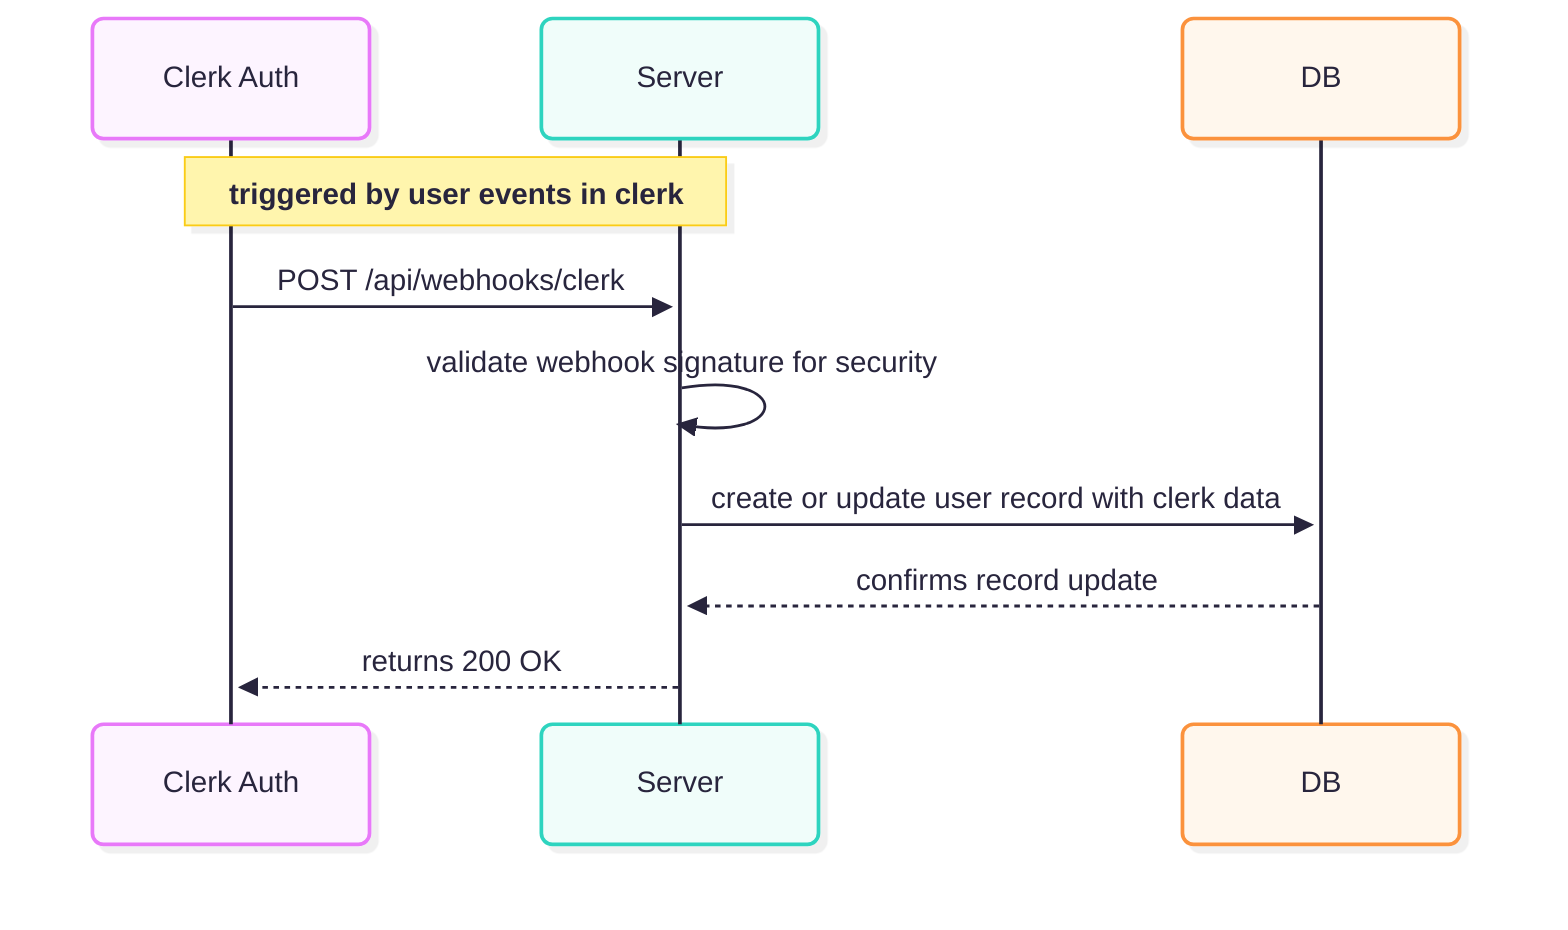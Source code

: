 ---
config:
  theme: redux-color
  look: neo
---
sequenceDiagram
    participant Clerk Auth
    participant Server 
    participant DB 

    note over Clerk Auth, Server: triggered by user events in clerk 
    Clerk Auth->>Server: POST /api/webhooks/clerk 
    Server->>Server: validate webhook signature for security
    Server->>DB: create or update user record with clerk data
    DB-->>Server: confirms record update
    Server-->>Clerk Auth: returns 200 OK